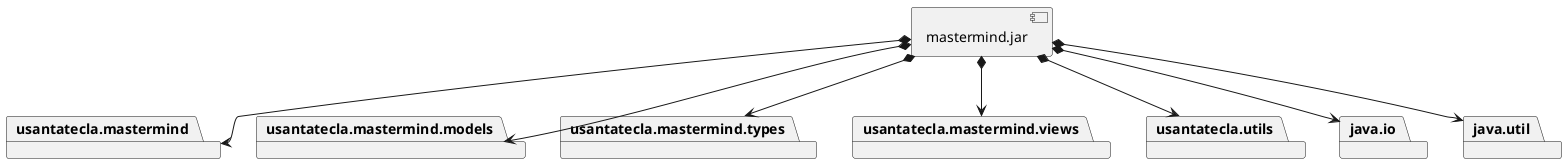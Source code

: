 @startuml desarrollo_implementacion
package "  "  as usantatecla.mastermind {
}
package "  "  as usantatecla.mastermind.models {
}
package "  "  as usantatecla.mastermind.types {
}
package "  "  as usantatecla.mastermind.views {
}
package "  "  as usantatecla.utils {
}
package "  "  as java.io {
}
package "  "  as java.util {
}

[mastermind.jar] as jar

jar *--> usantatecla.mastermind
jar *--> usantatecla.mastermind.models
jar *--> usantatecla.mastermind.types
jar *--> usantatecla.mastermind.views
jar *--> usantatecla.utils
jar *--> java.io
jar *--> java.util
@enduml

@startuml despliegue_fisica
node node #DDDDDD [
<b>Personal Computer</b>
----
]

[ mastermind.jar ] as component

node *--> component
@enduml
